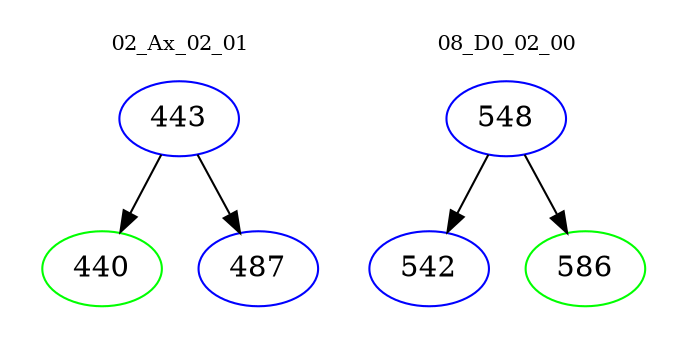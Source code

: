 digraph{
subgraph cluster_0 {
color = white
label = "02_Ax_02_01";
fontsize=10;
T0_443 [label="443", color="blue"]
T0_443 -> T0_440 [color="black"]
T0_440 [label="440", color="green"]
T0_443 -> T0_487 [color="black"]
T0_487 [label="487", color="blue"]
}
subgraph cluster_1 {
color = white
label = "08_D0_02_00";
fontsize=10;
T1_548 [label="548", color="blue"]
T1_548 -> T1_542 [color="black"]
T1_542 [label="542", color="blue"]
T1_548 -> T1_586 [color="black"]
T1_586 [label="586", color="green"]
}
}
